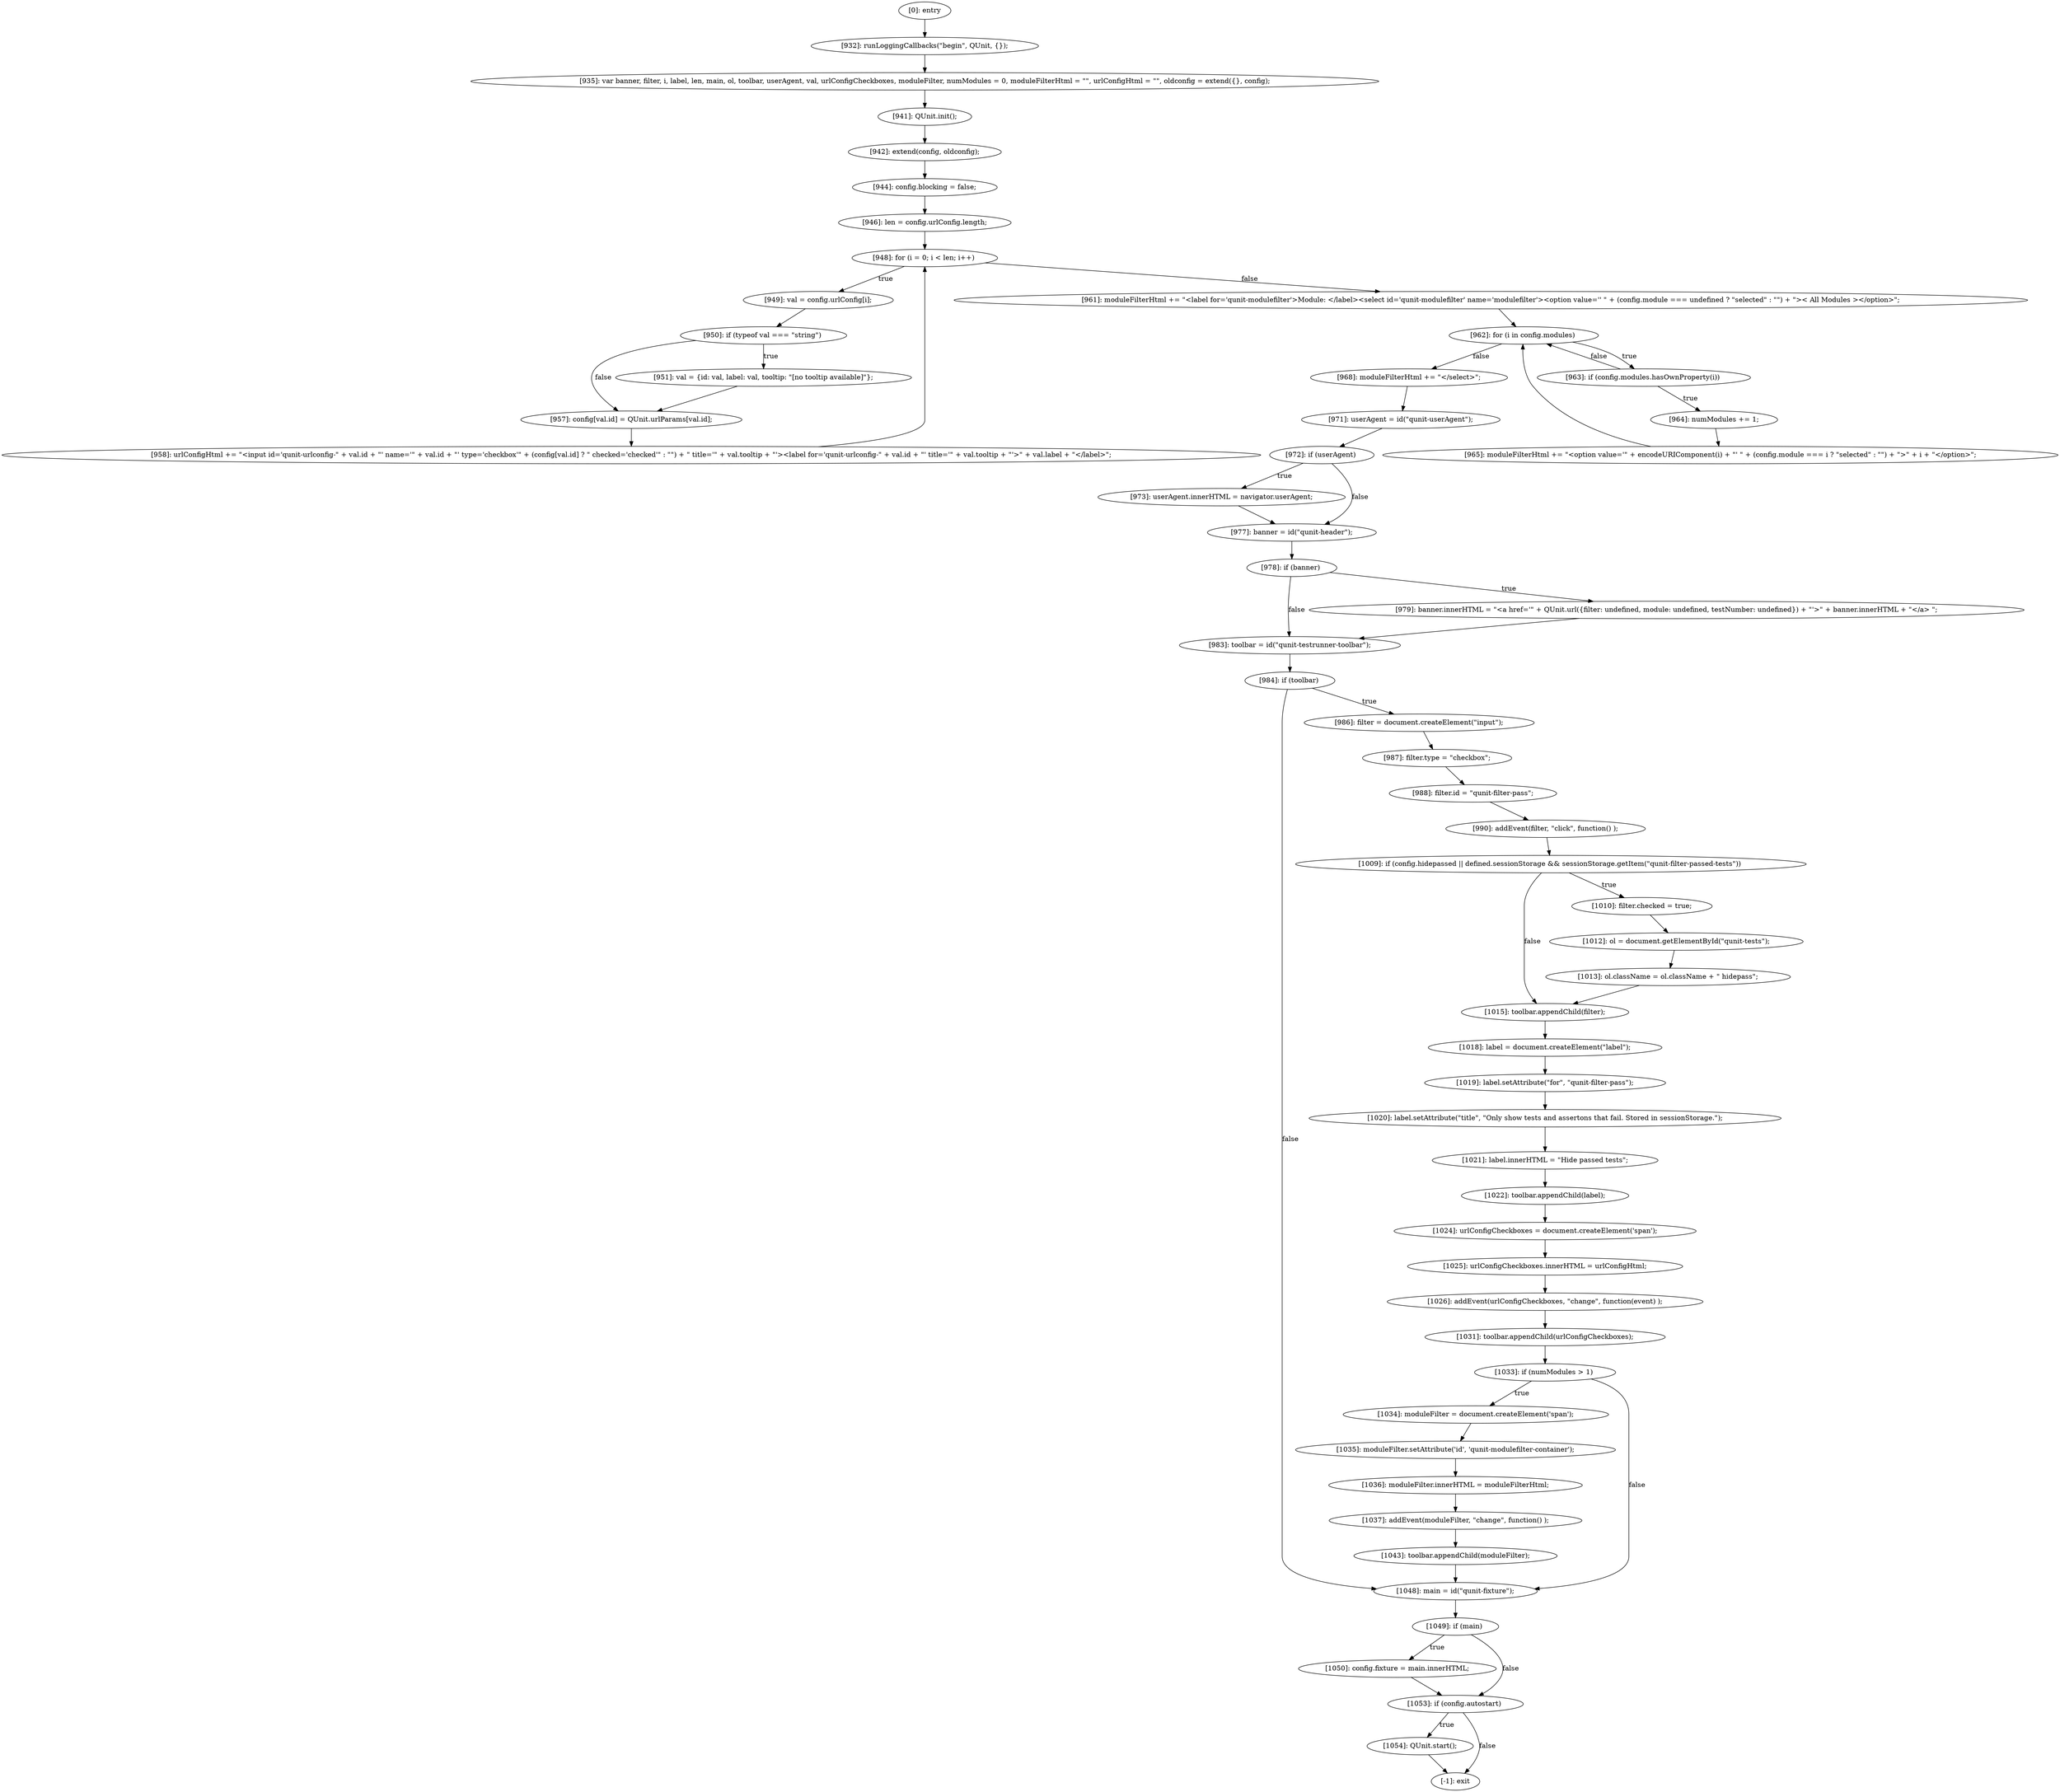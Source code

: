 digraph {
"0" [label="[983]: toolbar = id(\"qunit-testrunner-toolbar\");\n"] 
"1" [label="[971]: userAgent = id(\"qunit-userAgent\");\n"] 
"2" [label="[1050]: config.fixture = main.innerHTML;\n"] 
"3" [label="[979]: banner.innerHTML = \"<a href='\" + QUnit.url({filter: undefined, module: undefined, testNumber: undefined}) + \"'>\" + banner.innerHTML + \"</a> \";\n"] 
"4" [label="[961]: moduleFilterHtml += \"<label for='qunit-modulefilter'>Module: </label><select id='qunit-modulefilter' name='modulefilter'><option value='' \" + (config.module === undefined ? \"selected\" : \"\") + \">< All Modules ></option>\";\n"] 
"5" [label="[950]: if (typeof val === \"string\") "] 
"6" [label="[990]: addEvent(filter, \"click\", function() );\n"] 
"7" [label="[957]: config[val.id] = QUnit.urlParams[val.id];\n"] 
"8" [label="[942]: extend(config, oldconfig);\n"] 
"9" [label="[1024]: urlConfigCheckboxes = document.createElement('span');\n"] 
"10" [label="[1025]: urlConfigCheckboxes.innerHTML = urlConfigHtml;\n"] 
"11" [label="[1031]: toolbar.appendChild(urlConfigCheckboxes);\n"] 
"12" [label="[941]: QUnit.init();\n"] 
"13" [label="[946]: len = config.urlConfig.length;\n"] 
"14" [label="[1037]: addEvent(moduleFilter, \"change\", function() );\n"] 
"15" [label="[1009]: if (config.hidepassed || defined.sessionStorage && sessionStorage.getItem(\"qunit-filter-passed-tests\")) "] 
"16" [label="[973]: userAgent.innerHTML = navigator.userAgent;\n"] 
"17" [label="[1026]: addEvent(urlConfigCheckboxes, \"change\", function(event) );\n"] 
"18" [label="[944]: config.blocking = false;\n"] 
"19" [label="[1048]: main = id(\"qunit-fixture\");\n"] 
"20" [label="[986]: filter = document.createElement(\"input\");\n"] 
"21" [label="[1053]: if (config.autostart) "] 
"22" [label="[1012]: ol = document.getElementById(\"qunit-tests\");\n"] 
"23" [label="[977]: banner = id(\"qunit-header\");\n"] 
"24" [label="[988]: filter.id = \"qunit-filter-pass\";\n"] 
"25" [label="[1020]: label.setAttribute(\"title\", \"Only show tests and assertons that fail. Stored in sessionStorage.\");\n"] 
"26" [label="[1015]: toolbar.appendChild(filter);\n"] 
"27" [label="[1018]: label = document.createElement(\"label\");\n"] 
"28" [label="[932]: runLoggingCallbacks(\"begin\", QUnit, {});\n"] 
"29" [label="[935]: var banner, filter, i, label, len, main, ol, toolbar, userAgent, val, urlConfigCheckboxes, moduleFilter, numModules = 0, moduleFilterHtml = \"\", urlConfigHtml = \"\", oldconfig = extend({}, config);\n"] 
"30" [label="[987]: filter.type = \"checkbox\";\n"] 
"31" [label="[1010]: filter.checked = true;\n"] 
"32" [label="[0]: entry"] 
"33" [label="[1043]: toolbar.appendChild(moduleFilter);\n"] 
"34" [label="[1013]: ol.className = ol.className + \" hidepass\";\n"] 
"35" [label="[951]: val = {id: val, label: val, tooltip: \"[no tooltip available]\"};\n"] 
"36" [label="[984]: if (toolbar) "] 
"37" [label="[1019]: label.setAttribute(\"for\", \"qunit-filter-pass\");\n"] 
"38" [label="[964]: numModules += 1;\n"] 
"39" [label="[949]: val = config.urlConfig[i];\n"] 
"40" [label="[1054]: QUnit.start();\n"] 
"41" [label="[1034]: moduleFilter = document.createElement('span');\n"] 
"42" [label="[978]: if (banner) "] 
"43" [label="[972]: if (userAgent) "] 
"44" [label="[968]: moduleFilterHtml += \"</select>\";\n"] 
"45" [label="[1035]: moduleFilter.setAttribute('id', 'qunit-modulefilter-container');\n"] 
"46" [label="[1021]: label.innerHTML = \"Hide passed tests\";\n"] 
"47" [label="[963]: if (config.modules.hasOwnProperty(i)) "] 
"48" [label="[-1]: exit"] 
"49" [label="[965]: moduleFilterHtml += \"<option value='\" + encodeURIComponent(i) + \"' \" + (config.module === i ? \"selected\" : \"\") + \">\" + i + \"</option>\";\n"] 
"50" [label="[962]: for (i in config.modules) "] 
"51" [label="[958]: urlConfigHtml += \"<input id='qunit-urlconfig-\" + val.id + \"' name='\" + val.id + \"' type='checkbox'\" + (config[val.id] ? \" checked='checked'\" : \"\") + \" title='\" + val.tooltip + \"'><label for='qunit-urlconfig-\" + val.id + \"' title='\" + val.tooltip + \"'>\" + val.label + \"</label>\";\n"] 
"52" [label="[1036]: moduleFilter.innerHTML = moduleFilterHtml;\n"] 
"53" [label="[1049]: if (main) "] 
"54" [label="[948]: for (i = 0; i < len; i++) "] 
"55" [label="[1033]: if (numModules > 1) "] 
"56" [label="[1022]: toolbar.appendChild(label);\n"] 
"0" -> "36" [label=""] 
"1" -> "43" [label=""] 
"2" -> "21" [label=""] 
"3" -> "0" [label=""] 
"4" -> "50" [label=""] 
"5" -> "35" [label="true"] 
"5" -> "7" [label="false"] 
"6" -> "15" [label=""] 
"7" -> "51" [label=""] 
"8" -> "18" [label=""] 
"9" -> "10" [label=""] 
"10" -> "17" [label=""] 
"11" -> "55" [label=""] 
"12" -> "8" [label=""] 
"13" -> "54" [label=""] 
"14" -> "33" [label=""] 
"15" -> "31" [label="true"] 
"15" -> "26" [label="false"] 
"16" -> "23" [label=""] 
"17" -> "11" [label=""] 
"18" -> "13" [label=""] 
"19" -> "53" [label=""] 
"20" -> "30" [label=""] 
"21" -> "40" [label="true"] 
"21" -> "48" [label="false"] 
"22" -> "34" [label=""] 
"23" -> "42" [label=""] 
"24" -> "6" [label=""] 
"25" -> "46" [label=""] 
"26" -> "27" [label=""] 
"27" -> "37" [label=""] 
"28" -> "29" [label=""] 
"29" -> "12" [label=""] 
"30" -> "24" [label=""] 
"31" -> "22" [label=""] 
"32" -> "28" [label=""] 
"33" -> "19" [label=""] 
"34" -> "26" [label=""] 
"35" -> "7" [label=""] 
"36" -> "20" [label="true"] 
"36" -> "19" [label="false"] 
"37" -> "25" [label=""] 
"38" -> "49" [label=""] 
"39" -> "5" [label=""] 
"40" -> "48" [label=""] 
"41" -> "45" [label=""] 
"42" -> "3" [label="true"] 
"42" -> "0" [label="false"] 
"43" -> "16" [label="true"] 
"43" -> "23" [label="false"] 
"44" -> "1" [label=""] 
"45" -> "52" [label=""] 
"46" -> "56" [label=""] 
"47" -> "38" [label="true"] 
"47" -> "50" [label="false"] 
"49" -> "50" [label=""] 
"50" -> "44" [label="false"] 
"50" -> "47" [label="true"] 
"51" -> "54" [label=""] 
"52" -> "14" [label=""] 
"53" -> "2" [label="true"] 
"53" -> "21" [label="false"] 
"54" -> "4" [label="false"] 
"54" -> "39" [label="true"] 
"55" -> "41" [label="true"] 
"55" -> "19" [label="false"] 
"56" -> "9" [label=""] 
}
